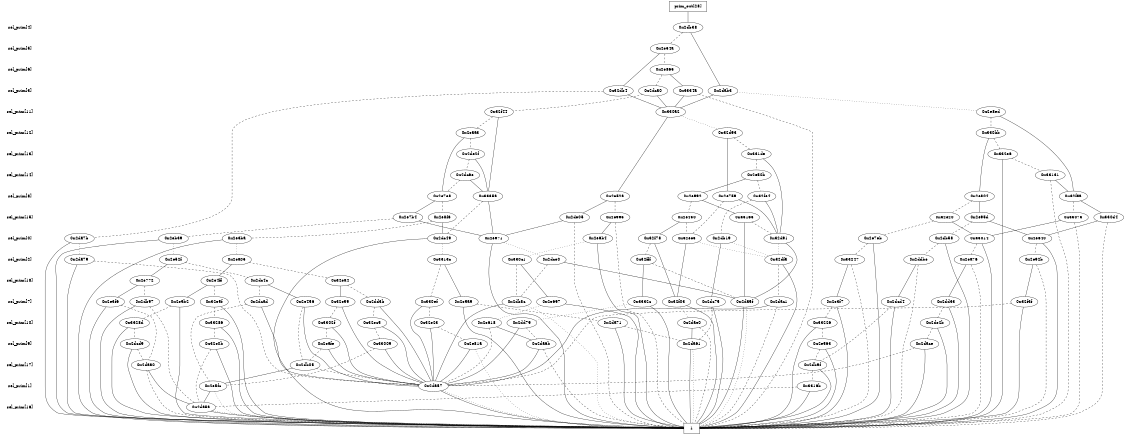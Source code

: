 digraph "DD" {
size = "7.5,10"
center = true;
edge [dir = none];
{ node [shape = plaintext];
  edge [style = invis];
  "CONST NODES" [style = invis];
" sel_prim[4] " -> " sel_prim[5] " -> " sel_prim[6] " -> " sel_prim[3] " -> " sel_prim[11] " -> " sel_prim[12] " -> " sel_prim[13] " -> " sel_prim[14] " -> " sel_prim[8] " -> " sel_prim[15] " -> " sel_prim[0] " -> " sel_prim[2] " -> " sel_prim[18] " -> " sel_prim[7] " -> " sel_prim[10] " -> " sel_prim[9] " -> " sel_prim[17] " -> " sel_prim[1] " -> " sel_prim[16] " -> "CONST NODES"; 
}
{ rank = same; node [shape = box]; edge [style = invis];
"  prim_out[28]  "; }
{ rank = same; " sel_prim[4] ";
"0x2db38";
}
{ rank = same; " sel_prim[5] ";
"0x2e54a";
}
{ rank = same; " sel_prim[6] ";
"0x2e865";
}
{ rank = same; " sel_prim[3] ";
"0x2dab3";
"0x32db4";
"0x2dca0";
"0x3334a";
}
{ rank = same; " sel_prim[11] ";
"0x2e8ed";
"0x330a2";
"0x32f44";
}
{ rank = same; " sel_prim[12] ";
"0x330bb";
"0x2eaa3";
"0x32d93";
}
{ rank = same; " sel_prim[13] ";
"0x2de2f";
"0x331de";
"0x332e6";
}
{ rank = same; " sel_prim[14] ";
"0x2e50b";
"0x33131";
"0x2dc6e";
}
{ rank = same; " sel_prim[8] ";
"0x3335a";
"0x2e804";
"0x2e7e8";
"0x32fe4";
"0x2e992";
"0x2e759";
"0x2e52a";
"0x32faa";
}
{ rank = same; " sel_prim[15] ";
"0x2de05";
"0x33073";
"0x2e450";
"0x2e8f6";
"0x32e20";
"0x330d4";
"0x2e995";
"0x2e95d";
"0x2e7b4";
"0x33163";
}
{ rank = same; " sel_prim[0] ";
"0x2e3ba";
"0x2dc49";
"0x2e6b4";
"0x2db58";
"0x2e7eb";
"0x2eb39";
"0x2e640";
"0x32d91";
"0x32ee3";
"0x2e971";
"0x2db19";
"0x33014";
"0x32f78";
"0x2da7b";
}
{ rank = same; " sel_prim[2] ";
"0x2dce0";
"0x32dfa";
"0x2e92b";
"0x2e52f";
"0x32fff";
"0x2da79";
"0x2ea05";
"0x3313c";
"0x2ddbe";
"0x330c1";
"0x33247";
"0x2ea76";
}
{ rank = same; " sel_prim[18] ";
"0x2e4ff";
"0x32ea4";
"0x2e772";
"0x2dc4c";
}
{ rank = same; " sel_prim[7] ";
"0x2db8c";
"0x2dac1";
"0x2e697";
"0x3332c";
"0x330ef";
"0x2da5f";
"0x32e5f";
"0x32f3f";
"0x2dcad";
"0x2db97";
"0x2e9b2";
"0x2e3f6";
"0x2dc75";
"0x32f03";
"0x2dcd4";
"0x32e59";
"0x2e5a9";
"0x2e3f7";
"0x2dd3b";
"0x2e456";
"0x2dd33";
}
{ rank = same; " sel_prim[10] ";
"0x32ec5";
"0x32e23";
"0x33286";
"0x2e618";
"0x33226";
"0x2de2b";
"0x2dd79";
"0x2da71";
"0x3328d";
"0x2dae0";
"0x3302f";
}
{ rank = same; " sel_prim[9] ";
"0x2e81a";
"0x2da6b";
"0x2da61";
"0x2dace";
"0x33009";
"0x32e0b";
"0x2dcd9";
"0x2e563";
"0x2eafe";
}
{ rank = same; " sel_prim[17] ";
"0x2daa0";
"0x2db05";
"0x2db9f";
}
{ rank = same; " sel_prim[1] ";
"0x2da57";
"0x2e5fc";
"0x3316b";
}
{ rank = same; " sel_prim[16] ";
"0x2da5a";
}
{ rank = same; "CONST NODES";
{ node [shape = box]; "0x2da52";
}
}
"  prim_out[28]  " -> "0x2db38" [style = solid];
"0x2db38" -> "0x2dab3";
"0x2db38" -> "0x2e54a" [style = dashed];
"0x2e54a" -> "0x32db4";
"0x2e54a" -> "0x2e865" [style = dashed];
"0x2e865" -> "0x3334a";
"0x2e865" -> "0x2dca0" [style = dashed];
"0x2dab3" -> "0x330a2";
"0x2dab3" -> "0x2e8ed" [style = dotted];
"0x32db4" -> "0x330a2";
"0x32db4" -> "0x2da7b" [style = dashed];
"0x2dca0" -> "0x330a2";
"0x2dca0" -> "0x32f44" [style = dashed];
"0x3334a" -> "0x330a2";
"0x3334a" -> "0x2da52" [style = dashed];
"0x2e8ed" -> "0x32faa";
"0x2e8ed" -> "0x330bb" [style = dashed];
"0x330a2" -> "0x2e52a";
"0x330a2" -> "0x32d93" [style = dotted];
"0x32f44" -> "0x3335a";
"0x32f44" -> "0x2eaa3" [style = dashed];
"0x330bb" -> "0x2e804";
"0x330bb" -> "0x332e6" [style = dashed];
"0x2eaa3" -> "0x2e7e8";
"0x2eaa3" -> "0x2de2f" [style = dashed];
"0x32d93" -> "0x2e759";
"0x32d93" -> "0x331de" [style = dashed];
"0x2de2f" -> "0x3335a";
"0x2de2f" -> "0x2dc6e" [style = dashed];
"0x331de" -> "0x32d91";
"0x331de" -> "0x2e50b" [style = dashed];
"0x332e6" -> "0x2da52";
"0x332e6" -> "0x33131" [style = dashed];
"0x2e50b" -> "0x2e992";
"0x2e50b" -> "0x32fe4" [style = dashed];
"0x33131" -> "0x32faa";
"0x33131" -> "0x2da52" [style = dashed];
"0x2dc6e" -> "0x3335a";
"0x2dc6e" -> "0x2e7e8" [style = dashed];
"0x3335a" -> "0x2e971";
"0x3335a" -> "0x2dc49" [style = dashed];
"0x2e804" -> "0x2e95d";
"0x2e804" -> "0x32e20" [style = dashed];
"0x2e7e8" -> "0x2e7b4";
"0x2e7e8" -> "0x2e8f6" [style = dashed];
"0x32fe4" -> "0x32d91";
"0x32fe4" -> "0x2db19" [style = dashed];
"0x2e992" -> "0x33163";
"0x2e992" -> "0x2e450" [style = dashed];
"0x2e759" -> "0x32d91";
"0x2e759" -> "0x32ee3" [style = dashed];
"0x2e52a" -> "0x2de05";
"0x2e52a" -> "0x2e995" [style = dashed];
"0x32faa" -> "0x330d4";
"0x32faa" -> "0x33073" [style = dashed];
"0x2de05" -> "0x2e971";
"0x2de05" -> "0x2da52" [style = dashed];
"0x33073" -> "0x33014";
"0x33073" -> "0x2da52" [style = dashed];
"0x2e450" -> "0x32f78";
"0x2e450" -> "0x32ee3" [style = dashed];
"0x2e8f6" -> "0x2dc49";
"0x2e8f6" -> "0x2e3ba" [style = dashed];
"0x32e20" -> "0x33014";
"0x32e20" -> "0x2e7eb" [style = dashed];
"0x330d4" -> "0x2e640";
"0x330d4" -> "0x2da52" [style = dashed];
"0x2e995" -> "0x2e6b4";
"0x2e995" -> "0x2da52" [style = dashed];
"0x2e95d" -> "0x2e640";
"0x2e95d" -> "0x2db58" [style = dashed];
"0x2e7b4" -> "0x2e971";
"0x2e7b4" -> "0x2eb39" [style = dashed];
"0x33163" -> "0x2da5f";
"0x33163" -> "0x32d91" [style = dashed];
"0x2e3ba" -> "0x2da52";
"0x2e3ba" -> "0x2ea05" [style = dotted];
"0x2dc49" -> "0x2da52";
"0x2dc49" -> "0x3313c" [style = dotted];
"0x2e6b4" -> "0x2da52";
"0x2e6b4" -> "0x330c1" [style = dotted];
"0x2db58" -> "0x2da52";
"0x2db58" -> "0x2ddbe" [style = dashed];
"0x2e7eb" -> "0x2da52";
"0x2e7eb" -> "0x33247" [style = dashed];
"0x2eb39" -> "0x2da52";
"0x2eb39" -> "0x2e52f" [style = dotted];
"0x2e640" -> "0x2da52";
"0x2e640" -> "0x2e92b" [style = dashed];
"0x32d91" -> "0x2da5f";
"0x32d91" -> "0x32dfa" [style = dotted];
"0x32ee3" -> "0x32f03";
"0x32ee3" -> "0x32dfa" [style = dotted];
"0x2e971" -> "0x2da52";
"0x2e971" -> "0x2dce0" [style = dotted];
"0x2db19" -> "0x2dc75";
"0x2db19" -> "0x32dfa" [style = dotted];
"0x33014" -> "0x2da52";
"0x33014" -> "0x2ea76" [style = dashed];
"0x32f78" -> "0x32f03";
"0x32f78" -> "0x32fff" [style = dashed];
"0x2da7b" -> "0x2da52";
"0x2da7b" -> "0x2da79" [style = dotted];
"0x2dce0" -> "0x2da5f";
"0x2dce0" -> "0x2db8c" [style = dashed];
"0x32dfa" -> "0x2da52";
"0x32dfa" -> "0x2dac1" [style = dashed];
"0x2e92b" -> "0x32f3f";
"0x2e92b" -> "0x2da52" [style = dashed];
"0x2e52f" -> "0x2e772";
"0x2e52f" -> "0x2dc4c" [style = dashed];
"0x32fff" -> "0x3332c";
"0x32fff" -> "0x2da5f" [style = dashed];
"0x2da79" -> "0x2da52";
"0x2da79" -> "0x2da57" [style = dashed];
"0x2ea05" -> "0x2e4ff";
"0x2ea05" -> "0x32ea4" [style = dashed];
"0x3313c" -> "0x2e5a9";
"0x3313c" -> "0x330ef" [style = dashed];
"0x2ddbe" -> "0x2dcd4";
"0x2ddbe" -> "0x2da52" [style = dashed];
"0x330c1" -> "0x2e697";
"0x330c1" -> "0x2db8c" [style = dashed];
"0x33247" -> "0x2e3f7";
"0x33247" -> "0x2da52" [style = dashed];
"0x2ea76" -> "0x2dd33";
"0x2ea76" -> "0x2da52" [style = dashed];
"0x2e4ff" -> "0x2e9b2";
"0x2e4ff" -> "0x32e5f" [style = dashed];
"0x32ea4" -> "0x32e59";
"0x32ea4" -> "0x2dd3b" [style = dashed];
"0x2e772" -> "0x2e3f6";
"0x2e772" -> "0x2db97" [style = dashed];
"0x2dc4c" -> "0x2e456";
"0x2dc4c" -> "0x2dcad" [style = dashed];
"0x2db8c" -> "0x2da57";
"0x2db8c" -> "0x2da52" [style = dotted];
"0x2dac1" -> "0x2da57";
"0x2dac1" -> "0x2da52" [style = dashed];
"0x2e697" -> "0x2da52";
"0x2e697" -> "0x2e618" [style = dotted];
"0x3332c" -> "0x2da52";
"0x3332c" -> "0x2dd79" [style = dotted];
"0x330ef" -> "0x2da57";
"0x330ef" -> "0x32e23" [style = dashed];
"0x2da5f" -> "0x2da52";
"0x2da5f" -> "0x2da52" [style = dotted];
"0x32e5f" -> "0x2da52";
"0x32e5f" -> "0x33286" [style = dashed];
"0x32f3f" -> "0x2da52";
"0x32f3f" -> "0x2da57" [style = dashed];
"0x2dcad" -> "0x2da57";
"0x2dcad" -> "0x2e5fc" [style = dashed];
"0x2db97" -> "0x2da52";
"0x2db97" -> "0x2da5a" [style = dashed];
"0x2e9b2" -> "0x2da52";
"0x2e9b2" -> "0x3328d" [style = dashed];
"0x2e3f6" -> "0x2da52";
"0x2e3f6" -> "0x2daa0" [style = dashed];
"0x2dc75" -> "0x2da52";
"0x2dc75" -> "0x2da61" [style = dashed];
"0x32f03" -> "0x2da52";
"0x32f03" -> "0x2dae0" [style = dotted];
"0x2dcd4" -> "0x2da52";
"0x2dcd4" -> "0x2db9f" [style = dashed];
"0x32e59" -> "0x2da57";
"0x32e59" -> "0x3302f" [style = dashed];
"0x2e5a9" -> "0x2da52";
"0x2e5a9" -> "0x2da71" [style = dashed];
"0x2e3f7" -> "0x2da52";
"0x2e3f7" -> "0x33226" [style = dashed];
"0x2dd3b" -> "0x2da57";
"0x2dd3b" -> "0x32ec5" [style = dashed];
"0x2e456" -> "0x2da57";
"0x2e456" -> "0x2db05" [style = dashed];
"0x2dd33" -> "0x2da52";
"0x2dd33" -> "0x2de2b" [style = dashed];
"0x32ec5" -> "0x2da57";
"0x32ec5" -> "0x33009" [style = dashed];
"0x32e23" -> "0x2da57";
"0x32e23" -> "0x2e81a" [style = dashed];
"0x33286" -> "0x2da52";
"0x33286" -> "0x32e0b" [style = dashed];
"0x2e618" -> "0x2da6b";
"0x2e618" -> "0x2da57" [style = dashed];
"0x33226" -> "0x2da52";
"0x33226" -> "0x2e563" [style = dashed];
"0x2de2b" -> "0x2da52";
"0x2de2b" -> "0x2dace" [style = dashed];
"0x2dd79" -> "0x2da57";
"0x2dd79" -> "0x2da6b" [style = dashed];
"0x2da71" -> "0x2da52";
"0x2da71" -> "0x2da61" [style = dashed];
"0x3328d" -> "0x2da52";
"0x3328d" -> "0x2dcd9" [style = dashed];
"0x2dae0" -> "0x2da61";
"0x2dae0" -> "0x2da52" [style = dashed];
"0x3302f" -> "0x2da57";
"0x3302f" -> "0x2eafe" [style = dashed];
"0x2e81a" -> "0x2da57";
"0x2e81a" -> "0x2da52" [style = dotted];
"0x2da6b" -> "0x2da57";
"0x2da6b" -> "0x2da52" [style = dashed];
"0x2da61" -> "0x2da52";
"0x2da61" -> "0x2da52" [style = dotted];
"0x2dace" -> "0x2da52";
"0x2dace" -> "0x2da57" [style = dashed];
"0x33009" -> "0x2da57";
"0x33009" -> "0x2e5fc" [style = dashed];
"0x32e0b" -> "0x2da52";
"0x32e0b" -> "0x2da5a" [style = dashed];
"0x2dcd9" -> "0x2da52";
"0x2dcd9" -> "0x2daa0" [style = dashed];
"0x2e563" -> "0x2da52";
"0x2e563" -> "0x2db9f" [style = dashed];
"0x2eafe" -> "0x2da57";
"0x2eafe" -> "0x2db05" [style = dashed];
"0x2daa0" -> "0x2da5a";
"0x2daa0" -> "0x2da52" [style = dashed];
"0x2db05" -> "0x2e5fc";
"0x2db05" -> "0x2da57" [style = dashed];
"0x2db9f" -> "0x2da52";
"0x2db9f" -> "0x3316b" [style = dashed];
"0x2da57" -> "0x2da52";
"0x2da57" -> "0x2da52" [style = dotted];
"0x2e5fc" -> "0x2da5a";
"0x2e5fc" -> "0x2da52" [style = dotted];
"0x3316b" -> "0x2da52";
"0x3316b" -> "0x2da5a" [style = dashed];
"0x2da5a" -> "0x2da52";
"0x2da5a" -> "0x2da52" [style = dotted];
"0x2da52" [label = "1"];
}
